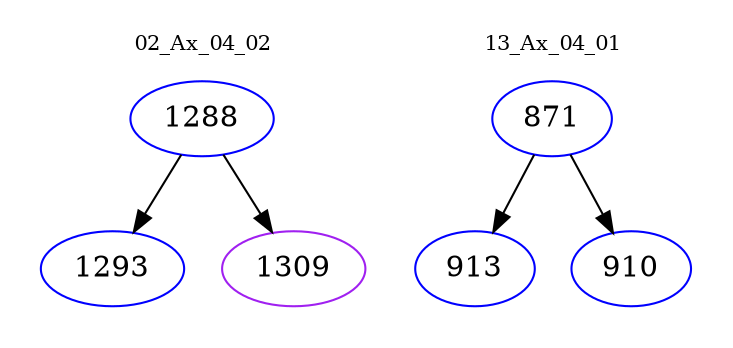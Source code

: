 digraph{
subgraph cluster_0 {
color = white
label = "02_Ax_04_02";
fontsize=10;
T0_1288 [label="1288", color="blue"]
T0_1288 -> T0_1293 [color="black"]
T0_1293 [label="1293", color="blue"]
T0_1288 -> T0_1309 [color="black"]
T0_1309 [label="1309", color="purple"]
}
subgraph cluster_1 {
color = white
label = "13_Ax_04_01";
fontsize=10;
T1_871 [label="871", color="blue"]
T1_871 -> T1_913 [color="black"]
T1_913 [label="913", color="blue"]
T1_871 -> T1_910 [color="black"]
T1_910 [label="910", color="blue"]
}
}
